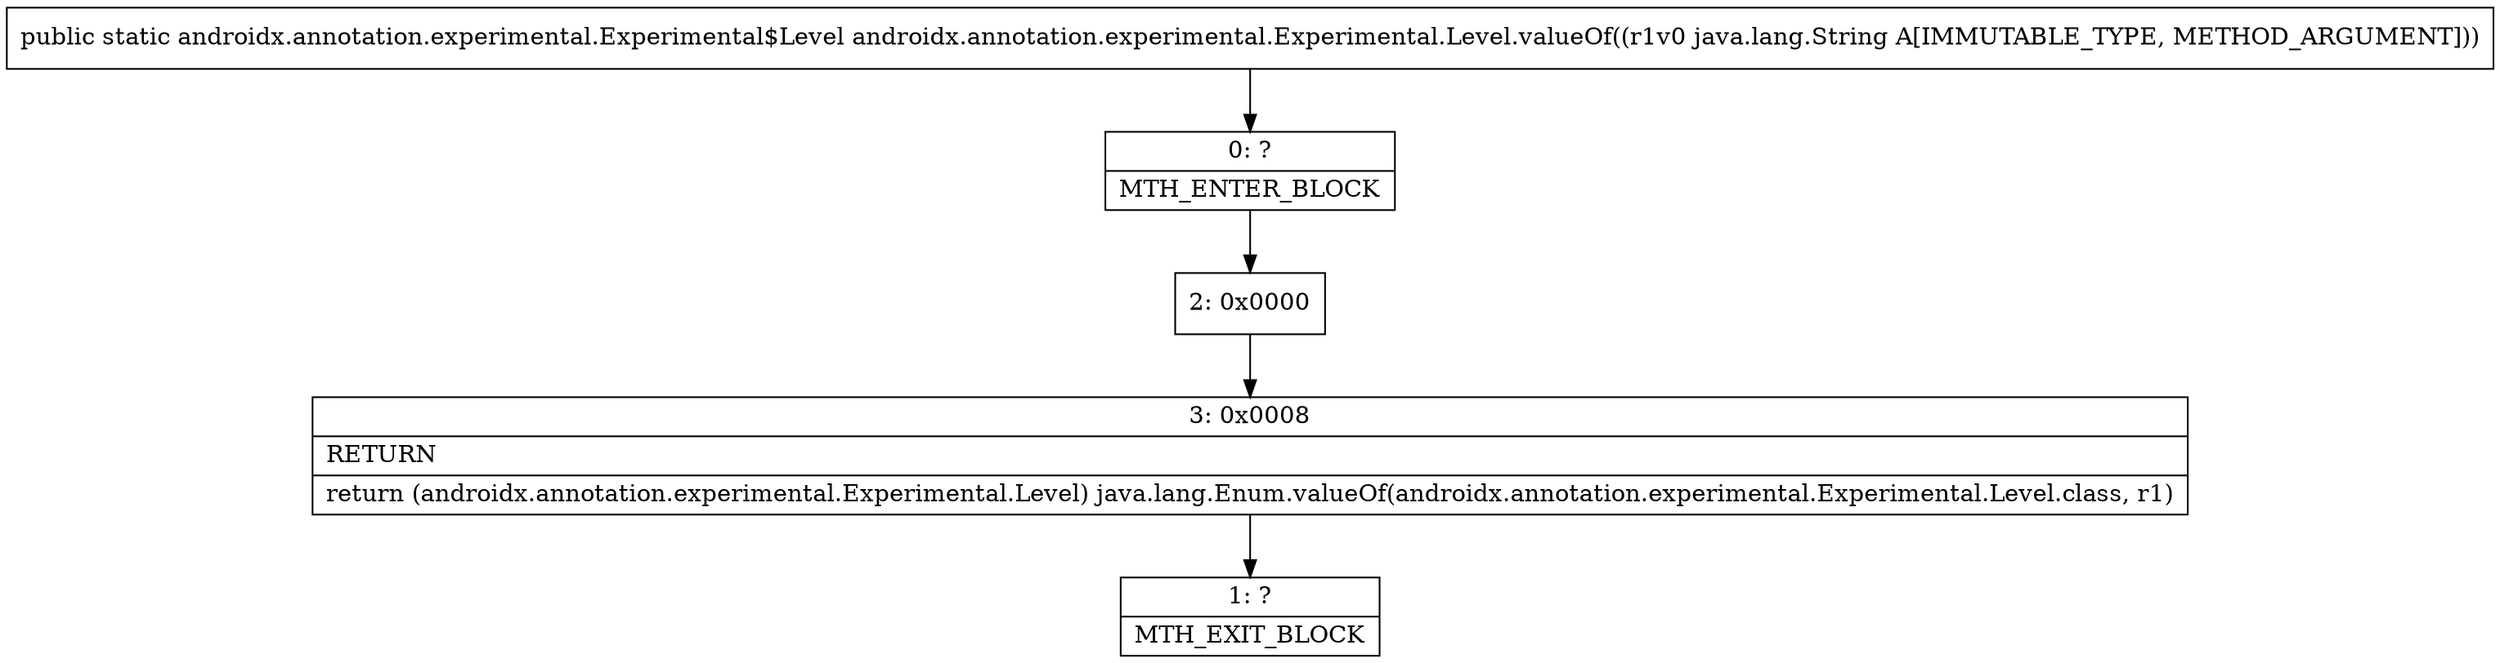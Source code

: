 digraph "CFG forandroidx.annotation.experimental.Experimental.Level.valueOf(Ljava\/lang\/String;)Landroidx\/annotation\/experimental\/Experimental$Level;" {
Node_0 [shape=record,label="{0\:\ ?|MTH_ENTER_BLOCK\l}"];
Node_2 [shape=record,label="{2\:\ 0x0000}"];
Node_3 [shape=record,label="{3\:\ 0x0008|RETURN\l|return (androidx.annotation.experimental.Experimental.Level) java.lang.Enum.valueOf(androidx.annotation.experimental.Experimental.Level.class, r1)\l}"];
Node_1 [shape=record,label="{1\:\ ?|MTH_EXIT_BLOCK\l}"];
MethodNode[shape=record,label="{public static androidx.annotation.experimental.Experimental$Level androidx.annotation.experimental.Experimental.Level.valueOf((r1v0 java.lang.String A[IMMUTABLE_TYPE, METHOD_ARGUMENT])) }"];
MethodNode -> Node_0;Node_0 -> Node_2;
Node_2 -> Node_3;
Node_3 -> Node_1;
}

